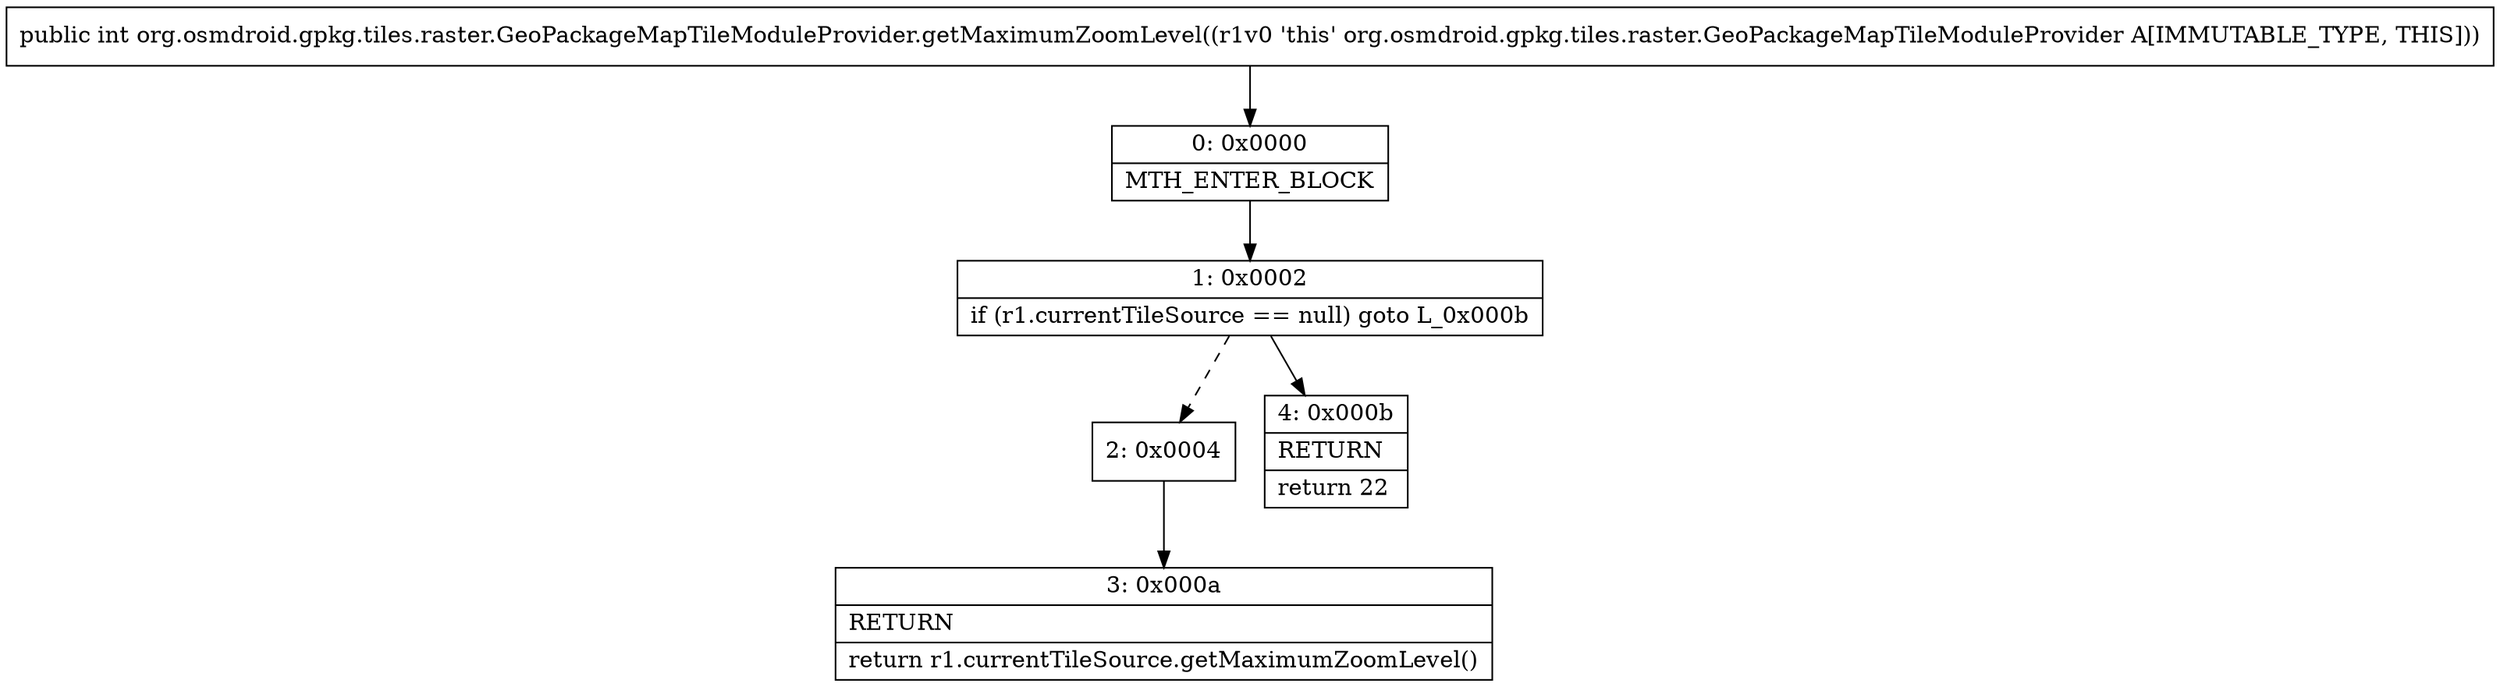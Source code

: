 digraph "CFG fororg.osmdroid.gpkg.tiles.raster.GeoPackageMapTileModuleProvider.getMaximumZoomLevel()I" {
Node_0 [shape=record,label="{0\:\ 0x0000|MTH_ENTER_BLOCK\l}"];
Node_1 [shape=record,label="{1\:\ 0x0002|if (r1.currentTileSource == null) goto L_0x000b\l}"];
Node_2 [shape=record,label="{2\:\ 0x0004}"];
Node_3 [shape=record,label="{3\:\ 0x000a|RETURN\l|return r1.currentTileSource.getMaximumZoomLevel()\l}"];
Node_4 [shape=record,label="{4\:\ 0x000b|RETURN\l|return 22\l}"];
MethodNode[shape=record,label="{public int org.osmdroid.gpkg.tiles.raster.GeoPackageMapTileModuleProvider.getMaximumZoomLevel((r1v0 'this' org.osmdroid.gpkg.tiles.raster.GeoPackageMapTileModuleProvider A[IMMUTABLE_TYPE, THIS])) }"];
MethodNode -> Node_0;
Node_0 -> Node_1;
Node_1 -> Node_2[style=dashed];
Node_1 -> Node_4;
Node_2 -> Node_3;
}

